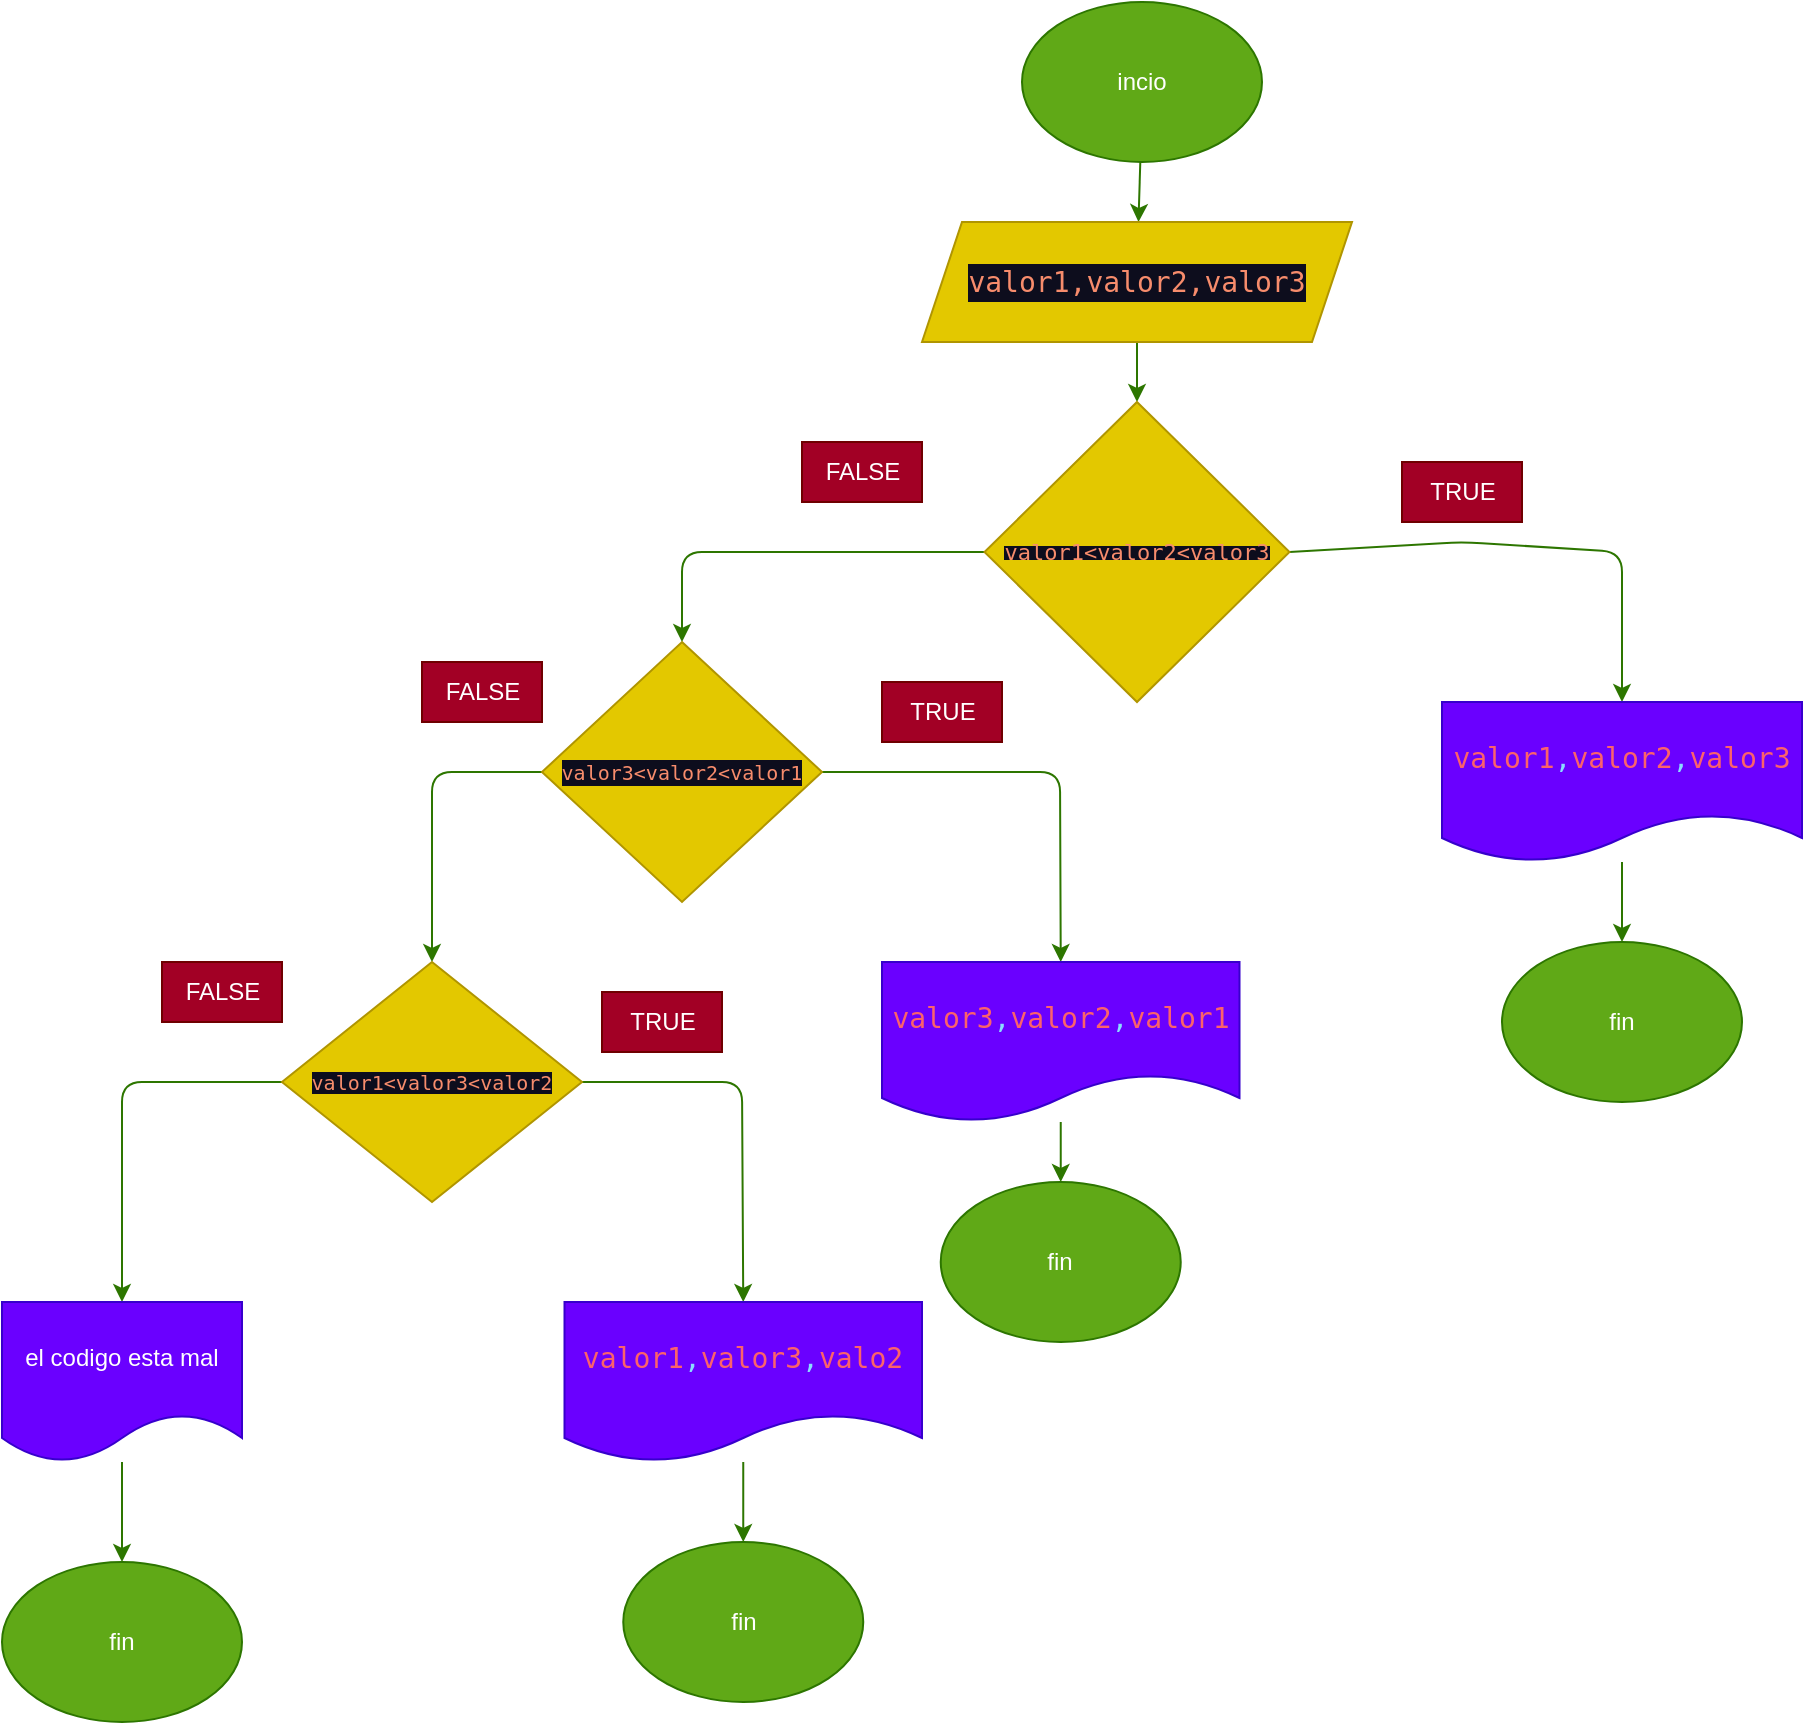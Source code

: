 <mxfile>
    <diagram id="FYvDmrfrbnaaalQsJG9W" name="Page-1">
        <mxGraphModel dx="1939" dy="869" grid="1" gridSize="10" guides="1" tooltips="1" connect="1" arrows="1" fold="1" page="1" pageScale="1" pageWidth="850" pageHeight="1100" math="0" shadow="0">
            <root>
                <mxCell id="0"/>
                <mxCell id="1" parent="0"/>
                <mxCell id="4" value="" style="edgeStyle=none;html=1;fillColor=#60a917;strokeColor=#2D7600;" edge="1" parent="1" source="2" target="3">
                    <mxGeometry relative="1" as="geometry"/>
                </mxCell>
                <mxCell id="2" value="incio" style="ellipse;whiteSpace=wrap;html=1;fillColor=#60a917;fontColor=#ffffff;strokeColor=#2D7600;" vertex="1" parent="1">
                    <mxGeometry x="390" y="10" width="120" height="80" as="geometry"/>
                </mxCell>
                <mxCell id="6" value="" style="edgeStyle=none;html=1;entryX=0.5;entryY=0;entryDx=0;entryDy=0;fillColor=#60a917;strokeColor=#2D7600;" edge="1" parent="1" source="3" target="7">
                    <mxGeometry relative="1" as="geometry"/>
                </mxCell>
                <mxCell id="3" value="&lt;div style=&quot;color: rgb(255, 255, 255); background-color: rgb(13, 13, 29); font-family: &amp;quot;Droid Sans Mono&amp;quot;, &amp;quot;monospace&amp;quot;, monospace; font-size: 14px; line-height: 19px;&quot;&gt;&lt;span style=&quot;color: #f78c6c;&quot;&gt;valor1,valor2,valor3&lt;/span&gt;&lt;/div&gt;" style="shape=parallelogram;perimeter=parallelogramPerimeter;whiteSpace=wrap;html=1;fixedSize=1;fillColor=#e3c800;fontColor=#000000;strokeColor=#B09500;" vertex="1" parent="1">
                    <mxGeometry x="340" y="120" width="215" height="60" as="geometry"/>
                </mxCell>
                <mxCell id="28" style="edgeStyle=none;html=1;exitX=0;exitY=0.5;exitDx=0;exitDy=0;entryX=0.5;entryY=0;entryDx=0;entryDy=0;fontSize=12;fillColor=#60a917;strokeColor=#2D7600;" edge="1" parent="1" source="7" target="21">
                    <mxGeometry relative="1" as="geometry">
                        <Array as="points">
                            <mxPoint x="220" y="285"/>
                        </Array>
                    </mxGeometry>
                </mxCell>
                <mxCell id="29" style="edgeStyle=none;html=1;exitX=1;exitY=0.5;exitDx=0;exitDy=0;entryX=0.5;entryY=0;entryDx=0;entryDy=0;fontSize=12;fillColor=#60a917;strokeColor=#2D7600;" edge="1" parent="1" source="7" target="23">
                    <mxGeometry relative="1" as="geometry">
                        <Array as="points">
                            <mxPoint x="610" y="280"/>
                            <mxPoint x="690" y="285"/>
                        </Array>
                    </mxGeometry>
                </mxCell>
                <mxCell id="7" value="&lt;div style=&quot;color: rgb(255, 255, 255); background-color: rgb(13, 13, 29); font-family: &amp;quot;Droid Sans Mono&amp;quot;, &amp;quot;monospace&amp;quot;, monospace; line-height: 66%;&quot;&gt;&lt;span style=&quot;color: rgb(247, 140, 108);&quot;&gt;&lt;font style=&quot;font-size: 11px;&quot;&gt;valor1&amp;lt;valor2&amp;lt;valor3&lt;/font&gt;&lt;/span&gt;&lt;/div&gt;" style="rhombus;whiteSpace=wrap;html=1;fillColor=#e3c800;fontColor=#000000;strokeColor=#B09500;" vertex="1" parent="1">
                    <mxGeometry x="371.25" y="210" width="152.5" height="150" as="geometry"/>
                </mxCell>
                <mxCell id="30" style="edgeStyle=none;html=1;exitX=0;exitY=0.5;exitDx=0;exitDy=0;entryX=0.5;entryY=0;entryDx=0;entryDy=0;fontSize=12;fillColor=#60a917;strokeColor=#2D7600;" edge="1" parent="1" source="21" target="24">
                    <mxGeometry relative="1" as="geometry">
                        <Array as="points">
                            <mxPoint x="95" y="395"/>
                        </Array>
                    </mxGeometry>
                </mxCell>
                <mxCell id="31" style="edgeStyle=none;html=1;exitX=1;exitY=0.5;exitDx=0;exitDy=0;entryX=0.5;entryY=0;entryDx=0;entryDy=0;fontSize=12;fillColor=#60a917;strokeColor=#2D7600;" edge="1" parent="1" source="21" target="22">
                    <mxGeometry relative="1" as="geometry">
                        <Array as="points">
                            <mxPoint x="409" y="395"/>
                        </Array>
                    </mxGeometry>
                </mxCell>
                <mxCell id="21" value="&lt;span style=&quot;color: rgb(247, 140, 108); font-family: &amp;quot;Droid Sans Mono&amp;quot;, &amp;quot;monospace&amp;quot;, monospace; background-color: rgb(13, 13, 29);&quot;&gt;&lt;font style=&quot;font-size: 10px;&quot;&gt;valor3&amp;lt;valor2&amp;lt;valor1&lt;/font&gt;&lt;/span&gt;" style="rhombus;whiteSpace=wrap;html=1;fontSize=11;fillColor=#e3c800;fontColor=#000000;strokeColor=#B09500;" vertex="1" parent="1">
                    <mxGeometry x="150" y="330" width="140" height="130" as="geometry"/>
                </mxCell>
                <mxCell id="41" value="" style="edgeStyle=none;html=1;fontSize=12;fillColor=#60a917;strokeColor=#2D7600;" edge="1" parent="1" source="22" target="36">
                    <mxGeometry relative="1" as="geometry"/>
                </mxCell>
                <mxCell id="22" value="&lt;span style=&quot;font-family: &amp;quot;Droid Sans Mono&amp;quot;, &amp;quot;monospace&amp;quot;, monospace; font-size: 14px; color: rgb(252, 98, 106);&quot;&gt;valor3&lt;/span&gt;&lt;span style=&quot;font-family: &amp;quot;Droid Sans Mono&amp;quot;, &amp;quot;monospace&amp;quot;, monospace; font-size: 14px; color: rgb(137, 221, 255);&quot;&gt;,&lt;/span&gt;&lt;span style=&quot;font-family: &amp;quot;Droid Sans Mono&amp;quot;, &amp;quot;monospace&amp;quot;, monospace; font-size: 14px; color: rgb(252, 98, 106);&quot;&gt;valor2&lt;/span&gt;&lt;span style=&quot;font-family: &amp;quot;Droid Sans Mono&amp;quot;, &amp;quot;monospace&amp;quot;, monospace; font-size: 14px; color: rgb(137, 221, 255);&quot;&gt;,&lt;/span&gt;&lt;span style=&quot;font-family: &amp;quot;Droid Sans Mono&amp;quot;, &amp;quot;monospace&amp;quot;, monospace; font-size: 14px; color: rgb(252, 98, 106);&quot;&gt;valor1&lt;/span&gt;" style="shape=document;whiteSpace=wrap;html=1;boundedLbl=1;fontSize=10;fillColor=#6a00ff;fontColor=#ffffff;strokeColor=#3700CC;" vertex="1" parent="1">
                    <mxGeometry x="320" y="490" width="178.75" height="80" as="geometry"/>
                </mxCell>
                <mxCell id="42" value="" style="edgeStyle=none;html=1;fontSize=12;fillColor=#60a917;strokeColor=#2D7600;" edge="1" parent="1" target="35">
                    <mxGeometry relative="1" as="geometry">
                        <mxPoint x="690" y="440" as="sourcePoint"/>
                    </mxGeometry>
                </mxCell>
                <mxCell id="23" value="&lt;span style=&quot;font-family: &amp;quot;Droid Sans Mono&amp;quot;, &amp;quot;monospace&amp;quot;, monospace; font-size: 14px; color: rgb(252, 98, 106);&quot;&gt;valor1&lt;/span&gt;&lt;span style=&quot;font-family: &amp;quot;Droid Sans Mono&amp;quot;, &amp;quot;monospace&amp;quot;, monospace; font-size: 14px; color: rgb(137, 221, 255);&quot;&gt;,&lt;/span&gt;&lt;span style=&quot;font-family: &amp;quot;Droid Sans Mono&amp;quot;, &amp;quot;monospace&amp;quot;, monospace; font-size: 14px; color: rgb(252, 98, 106);&quot;&gt;valor2&lt;/span&gt;&lt;span style=&quot;font-family: &amp;quot;Droid Sans Mono&amp;quot;, &amp;quot;monospace&amp;quot;, monospace; font-size: 14px; color: rgb(137, 221, 255);&quot;&gt;,&lt;/span&gt;&lt;span style=&quot;font-family: &amp;quot;Droid Sans Mono&amp;quot;, &amp;quot;monospace&amp;quot;, monospace; font-size: 14px; color: rgb(252, 98, 106);&quot;&gt;valor3&lt;/span&gt;" style="shape=document;whiteSpace=wrap;html=1;boundedLbl=1;fontSize=10;fillColor=#6a00ff;fontColor=#ffffff;strokeColor=#3700CC;" vertex="1" parent="1">
                    <mxGeometry x="600" y="360" width="180" height="80" as="geometry"/>
                </mxCell>
                <mxCell id="32" style="edgeStyle=none;html=1;exitX=0;exitY=0.5;exitDx=0;exitDy=0;entryX=0.5;entryY=0;entryDx=0;entryDy=0;fontSize=12;fillColor=#60a917;strokeColor=#2D7600;" edge="1" parent="1" source="24" target="27">
                    <mxGeometry relative="1" as="geometry">
                        <Array as="points">
                            <mxPoint x="-60" y="550"/>
                        </Array>
                    </mxGeometry>
                </mxCell>
                <mxCell id="33" style="edgeStyle=none;html=1;exitX=1;exitY=0.5;exitDx=0;exitDy=0;entryX=0.5;entryY=0;entryDx=0;entryDy=0;fontSize=12;fillColor=#60a917;strokeColor=#2D7600;" edge="1" parent="1" source="24" target="26">
                    <mxGeometry relative="1" as="geometry">
                        <Array as="points">
                            <mxPoint x="250" y="550"/>
                        </Array>
                    </mxGeometry>
                </mxCell>
                <mxCell id="24" value="&lt;span style=&quot;color: rgb(247, 140, 108); font-family: &amp;quot;Droid Sans Mono&amp;quot;, &amp;quot;monospace&amp;quot;, monospace; background-color: rgb(13, 13, 29);&quot;&gt;&lt;font style=&quot;font-size: 10px;&quot;&gt;valor1&amp;lt;valor3&amp;lt;valor2&lt;/font&gt;&lt;/span&gt;" style="rhombus;whiteSpace=wrap;html=1;fontSize=10;fillColor=#e3c800;fontColor=#000000;strokeColor=#B09500;" vertex="1" parent="1">
                    <mxGeometry x="20" y="490" width="150" height="120" as="geometry"/>
                </mxCell>
                <mxCell id="40" value="" style="edgeStyle=none;html=1;fontSize=12;fillColor=#60a917;strokeColor=#2D7600;" edge="1" parent="1" source="26" target="37">
                    <mxGeometry relative="1" as="geometry"/>
                </mxCell>
                <mxCell id="26" value="&lt;span style=&quot;font-family: &amp;quot;Droid Sans Mono&amp;quot;, &amp;quot;monospace&amp;quot;, monospace; font-size: 14px; color: rgb(252, 98, 106);&quot;&gt;valor1&lt;/span&gt;&lt;span style=&quot;font-family: &amp;quot;Droid Sans Mono&amp;quot;, &amp;quot;monospace&amp;quot;, monospace; font-size: 14px; color: rgb(137, 221, 255);&quot;&gt;,&lt;/span&gt;&lt;span style=&quot;font-family: &amp;quot;Droid Sans Mono&amp;quot;, &amp;quot;monospace&amp;quot;, monospace; font-size: 14px; color: rgb(252, 98, 106);&quot;&gt;valor3&lt;/span&gt;&lt;span style=&quot;font-family: &amp;quot;Droid Sans Mono&amp;quot;, &amp;quot;monospace&amp;quot;, monospace; font-size: 14px; color: rgb(137, 221, 255);&quot;&gt;,&lt;/span&gt;&lt;span style=&quot;font-family: &amp;quot;Droid Sans Mono&amp;quot;, &amp;quot;monospace&amp;quot;, monospace; font-size: 14px; color: rgb(252, 98, 106);&quot;&gt;valo2&lt;/span&gt;" style="shape=document;whiteSpace=wrap;html=1;boundedLbl=1;fontSize=10;fillColor=#6a00ff;fontColor=#ffffff;strokeColor=#3700CC;" vertex="1" parent="1">
                    <mxGeometry x="161.25" y="660" width="178.75" height="80" as="geometry"/>
                </mxCell>
                <mxCell id="39" value="" style="edgeStyle=none;html=1;fontSize=12;fillColor=#60a917;strokeColor=#2D7600;" edge="1" parent="1" source="27" target="38">
                    <mxGeometry relative="1" as="geometry"/>
                </mxCell>
                <mxCell id="27" value="&lt;font style=&quot;font-size: 12px;&quot;&gt;el codigo esta mal&lt;/font&gt;" style="shape=document;whiteSpace=wrap;html=1;boundedLbl=1;fontSize=10;fillColor=#6a00ff;fontColor=#ffffff;strokeColor=#3700CC;" vertex="1" parent="1">
                    <mxGeometry x="-120" y="660" width="120" height="80" as="geometry"/>
                </mxCell>
                <mxCell id="35" value="fin" style="ellipse;whiteSpace=wrap;html=1;fontSize=12;fillColor=#60a917;fontColor=#ffffff;strokeColor=#2D7600;" vertex="1" parent="1">
                    <mxGeometry x="630" y="480" width="120" height="80" as="geometry"/>
                </mxCell>
                <mxCell id="36" value="fin" style="ellipse;whiteSpace=wrap;html=1;fontSize=12;fillColor=#60a917;fontColor=#ffffff;strokeColor=#2D7600;" vertex="1" parent="1">
                    <mxGeometry x="349.37" y="600" width="120" height="80" as="geometry"/>
                </mxCell>
                <mxCell id="37" value="fin" style="ellipse;whiteSpace=wrap;html=1;fontSize=12;fillColor=#60a917;fontColor=#ffffff;strokeColor=#2D7600;" vertex="1" parent="1">
                    <mxGeometry x="190.63" y="780" width="120" height="80" as="geometry"/>
                </mxCell>
                <mxCell id="38" value="fin" style="ellipse;whiteSpace=wrap;html=1;fontSize=12;fillColor=#60a917;fontColor=#ffffff;strokeColor=#2D7600;" vertex="1" parent="1">
                    <mxGeometry x="-120" y="790" width="120" height="80" as="geometry"/>
                </mxCell>
                <mxCell id="43" value="TRUE" style="text;html=1;align=center;verticalAlign=middle;resizable=0;points=[];autosize=1;strokeColor=#6F0000;fillColor=#a20025;fontSize=12;fontColor=#ffffff;" vertex="1" parent="1">
                    <mxGeometry x="580" y="240" width="60" height="30" as="geometry"/>
                </mxCell>
                <mxCell id="44" value="FALSE" style="text;html=1;align=center;verticalAlign=middle;resizable=0;points=[];autosize=1;strokeColor=#6F0000;fillColor=#a20025;fontSize=12;fontColor=#ffffff;" vertex="1" parent="1">
                    <mxGeometry x="280" y="230" width="60" height="30" as="geometry"/>
                </mxCell>
                <mxCell id="45" value="TRUE" style="text;html=1;align=center;verticalAlign=middle;resizable=0;points=[];autosize=1;strokeColor=#6F0000;fillColor=#a20025;fontSize=12;fontColor=#ffffff;" vertex="1" parent="1">
                    <mxGeometry x="180" y="505" width="60" height="30" as="geometry"/>
                </mxCell>
                <mxCell id="46" value="TRUE" style="text;html=1;align=center;verticalAlign=middle;resizable=0;points=[];autosize=1;strokeColor=#6F0000;fillColor=#a20025;fontSize=12;fontColor=#ffffff;" vertex="1" parent="1">
                    <mxGeometry x="320" y="350" width="60" height="30" as="geometry"/>
                </mxCell>
                <mxCell id="47" value="FALSE" style="text;html=1;align=center;verticalAlign=middle;resizable=0;points=[];autosize=1;strokeColor=#6F0000;fillColor=#a20025;fontSize=12;fontColor=#ffffff;" vertex="1" parent="1">
                    <mxGeometry x="-40" y="490" width="60" height="30" as="geometry"/>
                </mxCell>
                <mxCell id="48" value="FALSE" style="text;html=1;align=center;verticalAlign=middle;resizable=0;points=[];autosize=1;strokeColor=#6F0000;fillColor=#a20025;fontSize=12;fontColor=#ffffff;" vertex="1" parent="1">
                    <mxGeometry x="90" y="340" width="60" height="30" as="geometry"/>
                </mxCell>
            </root>
        </mxGraphModel>
    </diagram>
</mxfile>